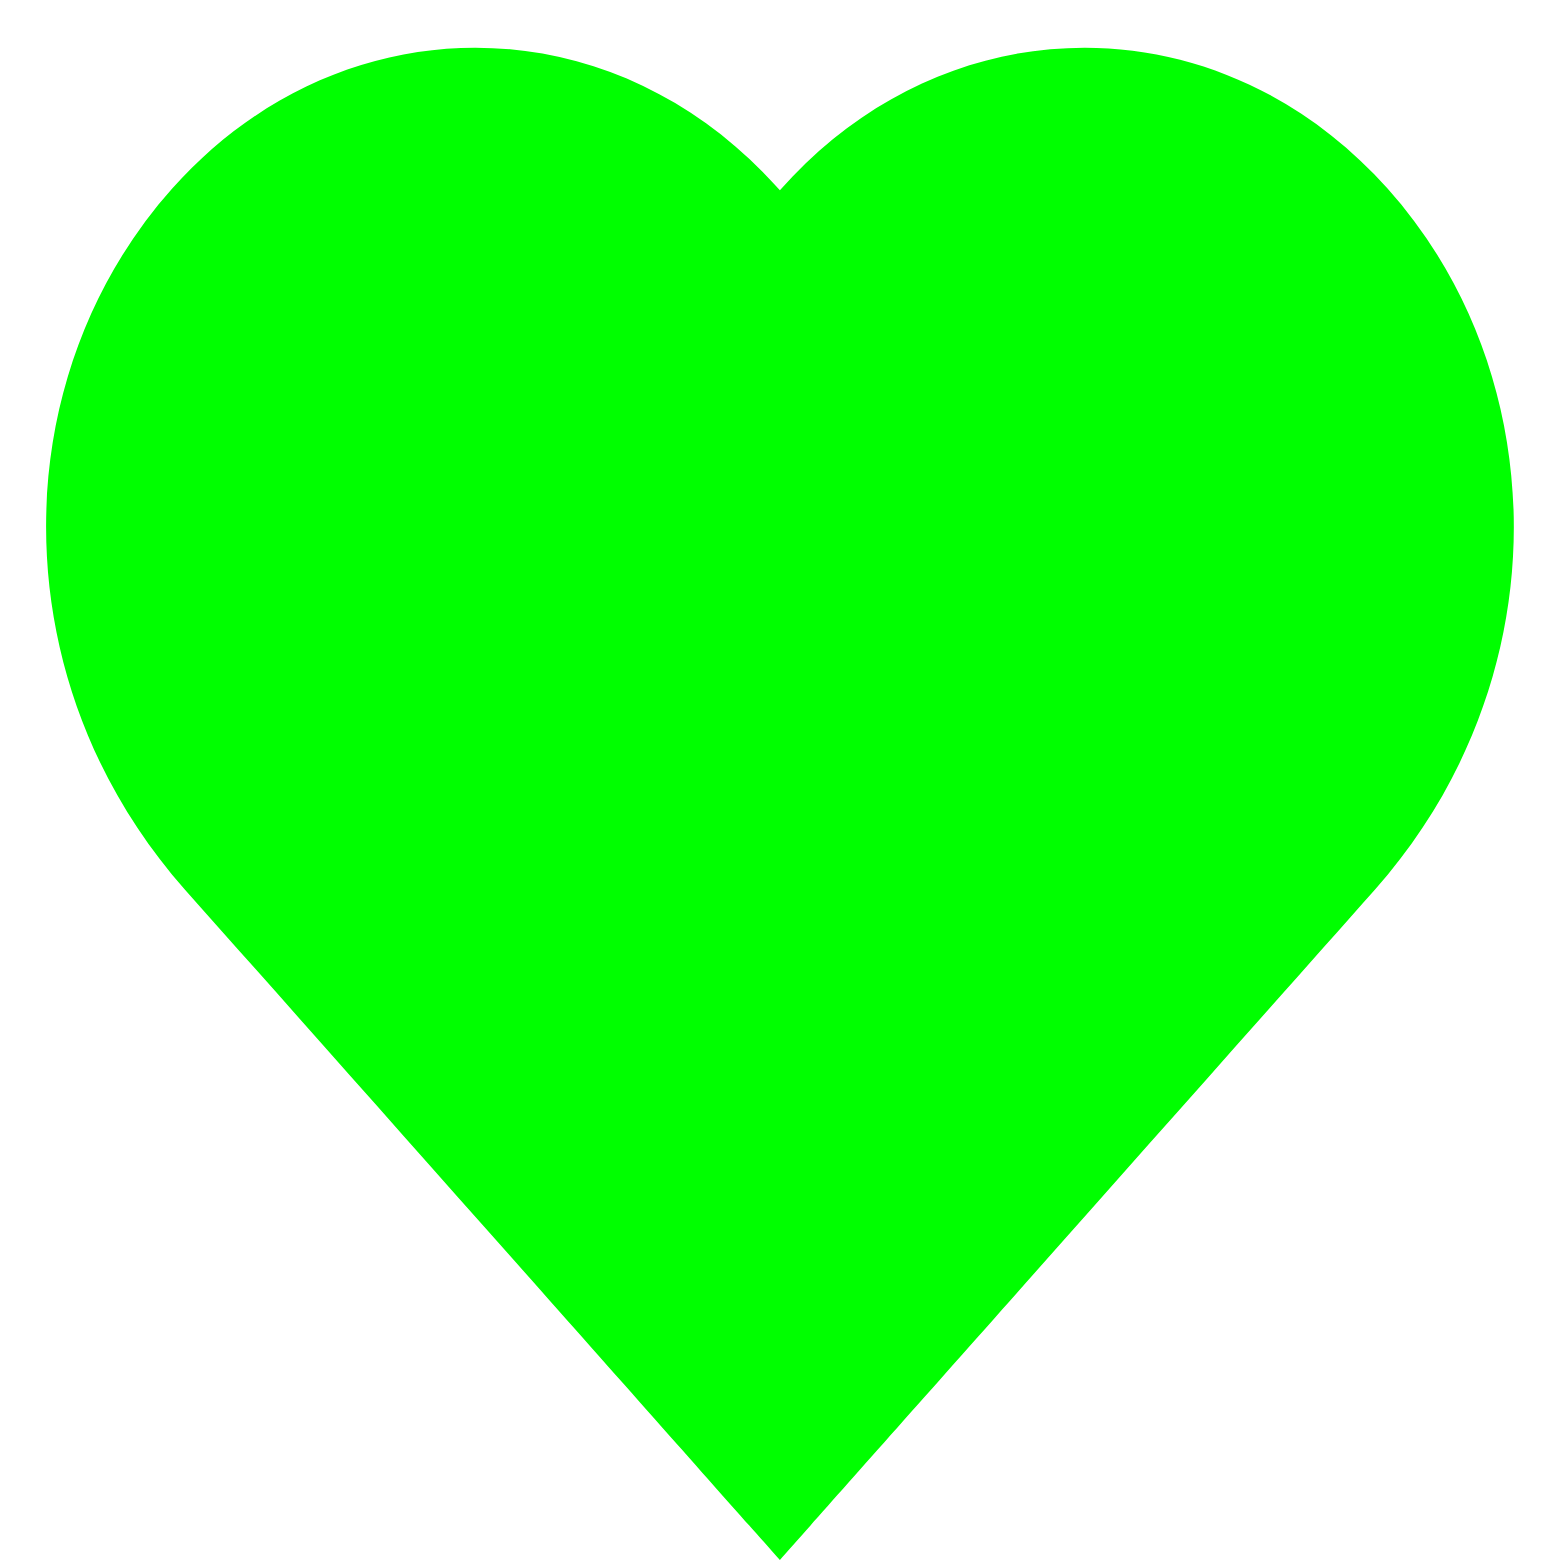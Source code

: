 <mxfile version="19.0.3" type="device"><diagram id="pj_5HL1HlJ2oRcRbRMik" name="Page-1"><mxGraphModel dx="1038" dy="641" grid="1" gridSize="10" guides="1" tooltips="1" connect="1" arrows="1" fold="1" page="1" pageScale="1" pageWidth="827" pageHeight="1169" math="0" shadow="0"><root><mxCell id="0"/><mxCell id="1" parent="0"/><mxCell id="wicfcrSVfFg_viCWA6Oc-1" value="" style="verticalLabelPosition=bottom;verticalAlign=top;html=1;shape=mxgraph.basic.heart;strokeColor=none;fillColor=#00FF00;" vertex="1" parent="1"><mxGeometry x="40" y="220" width="780" height="780" as="geometry"/></mxCell></root></mxGraphModel></diagram></mxfile>